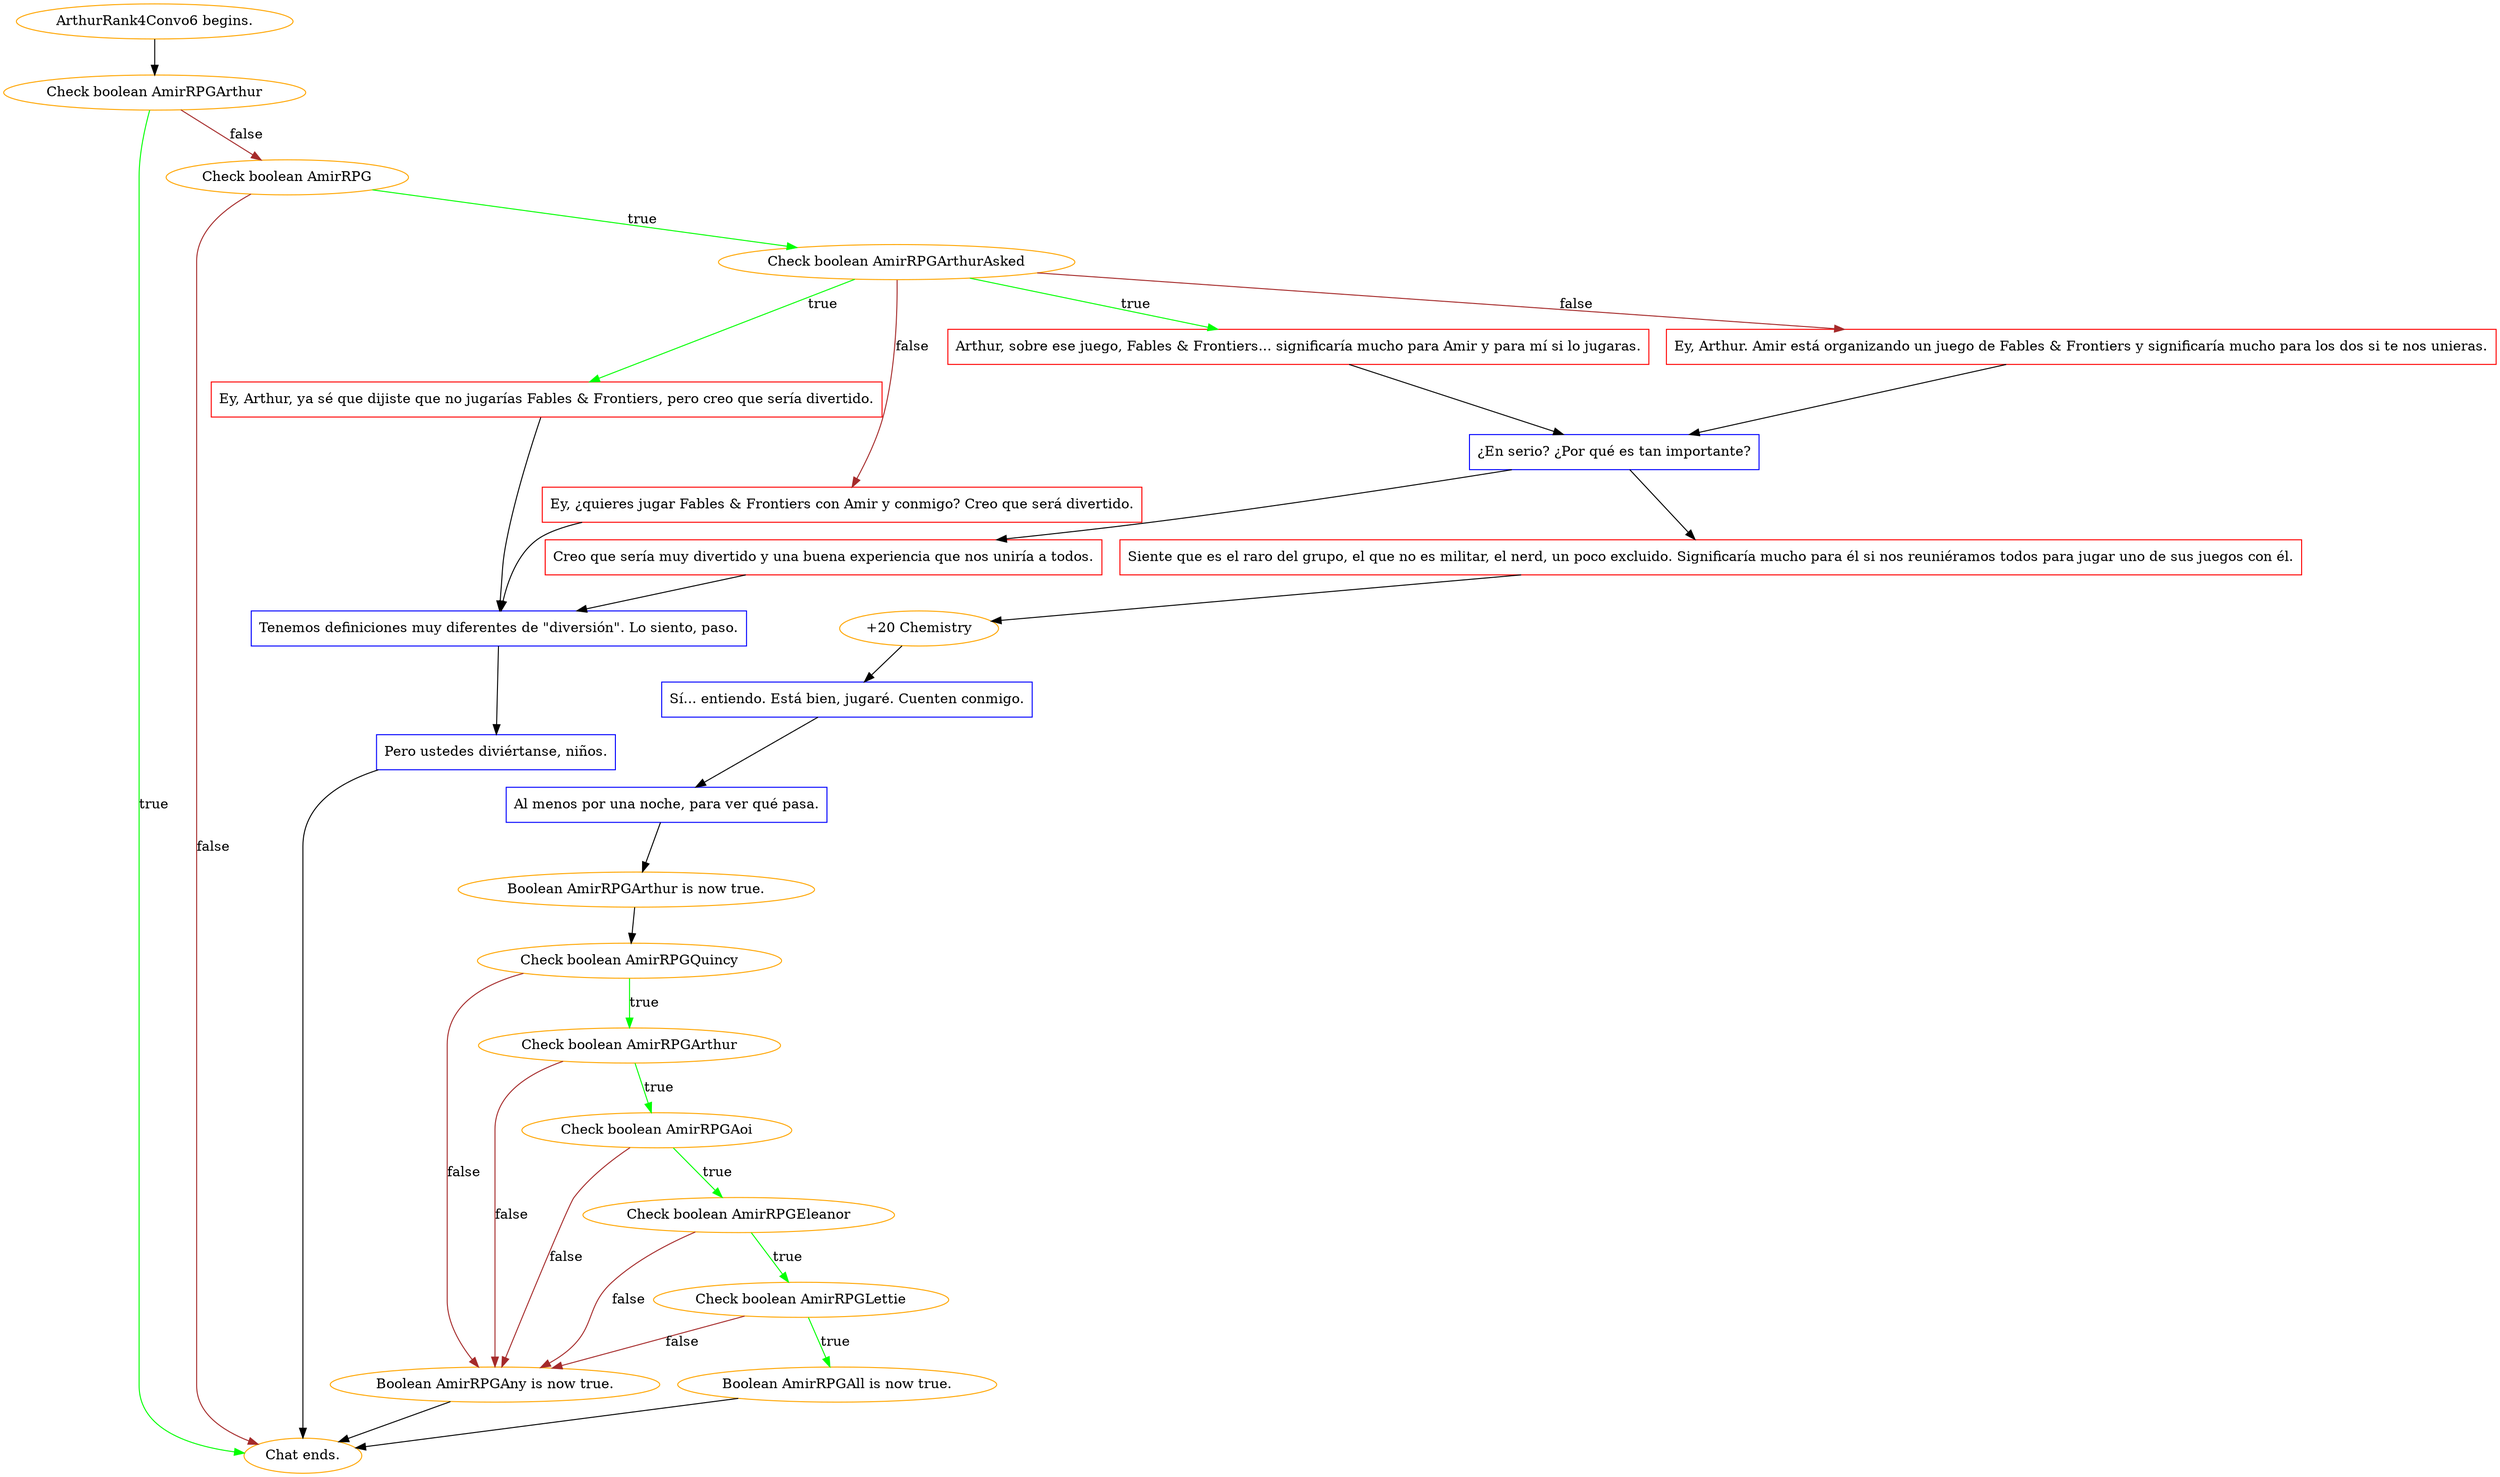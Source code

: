 digraph {
	"ArthurRank4Convo6 begins." [color=orange];
		"ArthurRank4Convo6 begins." -> j175018133;
	j175018133 [label="Check boolean AmirRPGArthur",color=orange];
		j175018133 -> "Chat ends." [label=true,color=green];
		j175018133 -> j1647325213 [label=false,color=brown];
	"Chat ends." [color=orange];
	j1647325213 [label="Check boolean AmirRPG",color=orange];
		j1647325213 -> j3242374743 [label=true,color=green];
		j1647325213 -> "Chat ends." [label=false,color=brown];
	j3242374743 [label="Check boolean AmirRPGArthurAsked",color=orange];
		j3242374743 -> j743516088 [label=true,color=green];
		j3242374743 -> j291820109 [label=true,color=green];
		j3242374743 -> j2909523409 [label=false,color=brown];
		j3242374743 -> j715309918 [label=false,color=brown];
	j743516088 [label="Arthur, sobre ese juego, Fables & Frontiers... significaría mucho para Amir y para mí si lo jugaras.",shape=box,color=red];
		j743516088 -> j3715810918;
	j291820109 [label="Ey, Arthur, ya sé que dijiste que no jugarías Fables & Frontiers, pero creo que sería divertido.",shape=box,color=red];
		j291820109 -> j4258372885;
	j2909523409 [label="Ey, ¿quieres jugar Fables & Frontiers con Amir y conmigo? Creo que será divertido.",shape=box,color=red];
		j2909523409 -> j4258372885;
	j715309918 [label="Ey, Arthur. Amir está organizando un juego de Fables & Frontiers y significaría mucho para los dos si te nos unieras.",shape=box,color=red];
		j715309918 -> j3715810918;
	j3715810918 [label="¿En serio? ¿Por qué es tan importante?",shape=box,color=blue];
		j3715810918 -> j4280358098;
		j3715810918 -> j3717827404;
	j4258372885 [label="Tenemos definiciones muy diferentes de \"diversión\". Lo siento, paso.",shape=box,color=blue];
		j4258372885 -> j1672759876;
	j4280358098 [label="Creo que sería muy divertido y una buena experiencia que nos uniría a todos.",shape=box,color=red];
		j4280358098 -> j4258372885;
	j3717827404 [label="Siente que es el raro del grupo, el que no es militar, el nerd, un poco excluido. Significaría mucho para él si nos reuniéramos todos para jugar uno de sus juegos con él.",shape=box,color=red];
		j3717827404 -> j1245184049;
	j1672759876 [label="Pero ustedes diviértanse, niños.",shape=box,color=blue];
		j1672759876 -> "Chat ends.";
	j1245184049 [label="+20 Chemistry",color=orange];
		j1245184049 -> j3320606242;
	j3320606242 [label="Sí... entiendo. Está bien, jugaré. Cuenten conmigo.",shape=box,color=blue];
		j3320606242 -> j2454321592;
	j2454321592 [label="Al menos por una noche, para ver qué pasa.",shape=box,color=blue];
		j2454321592 -> j166037615;
	j166037615 [label="Boolean AmirRPGArthur is now true.",color=orange];
		j166037615 -> j1259627351;
	j1259627351 [label="Check boolean AmirRPGQuincy",color=orange];
		j1259627351 -> j1522511736 [label=true,color=green];
		j1259627351 -> j1992773596 [label=false,color=brown];
	j1522511736 [label="Check boolean AmirRPGArthur",color=orange];
		j1522511736 -> j3867851737 [label=true,color=green];
		j1522511736 -> j1992773596 [label=false,color=brown];
	j1992773596 [label="Boolean AmirRPGAny is now true.",color=orange];
		j1992773596 -> "Chat ends.";
	j3867851737 [label="Check boolean AmirRPGAoi",color=orange];
		j3867851737 -> j3358606226 [label=true,color=green];
		j3867851737 -> j1992773596 [label=false,color=brown];
	j3358606226 [label="Check boolean AmirRPGEleanor",color=orange];
		j3358606226 -> j1733375523 [label=true,color=green];
		j3358606226 -> j1992773596 [label=false,color=brown];
	j1733375523 [label="Check boolean AmirRPGLettie",color=orange];
		j1733375523 -> j2677000302 [label=true,color=green];
		j1733375523 -> j1992773596 [label=false,color=brown];
	j2677000302 [label="Boolean AmirRPGAll is now true.",color=orange];
		j2677000302 -> "Chat ends.";
}